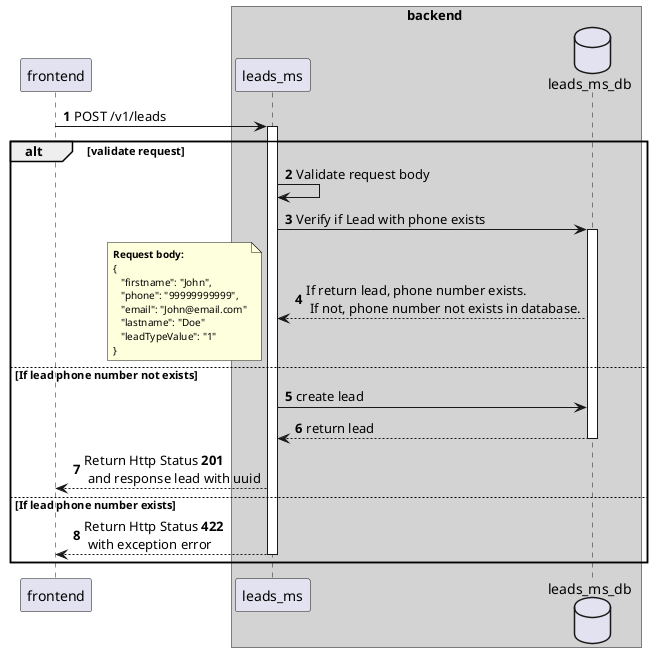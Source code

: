 @startuml
'https://plantuml.com/sequence-diagram

autonumber

participant frontend

box backend #LightGray
frontend -> leads_ms: POST /v1/leads

activate leads_ms
database leads_ms_db

alt validate request
leads_ms -> leads_ms: Validate request body

leads_ms -> leads_ms_db: Verify if Lead with phone exists
activate leads_ms_db
leads_ms_db --> leads_ms: If return lead, phone number exists.\n If not, phone number not exists in database.

    note left
        <size:10>**Request body:**</size>
        <size:10>{</size>
        <size:10>   "firstname": "John",</size>
        <size:10>   "phone": "99999999999",</size>
        <size:10>   "email": "John@email.com"</size>
        <size:10>   "lastname": "Doe"</size>
        <size:10>   "leadTypeValue": "1"</size>
        <size:10>}</size>
    end note
else If lead phone number not exists

leads_ms -> leads_ms_db: create lead

leads_ms_db --> leads_ms: return lead
deactivate leads_ms_db
leads_ms --> frontend: Return Http Status **201**\n and response lead with uuid

else If lead phone number exists
leads_ms --> frontend: Return Http Status **422**\n with exception error

deactivate leads_ms
end box
end

@enduml